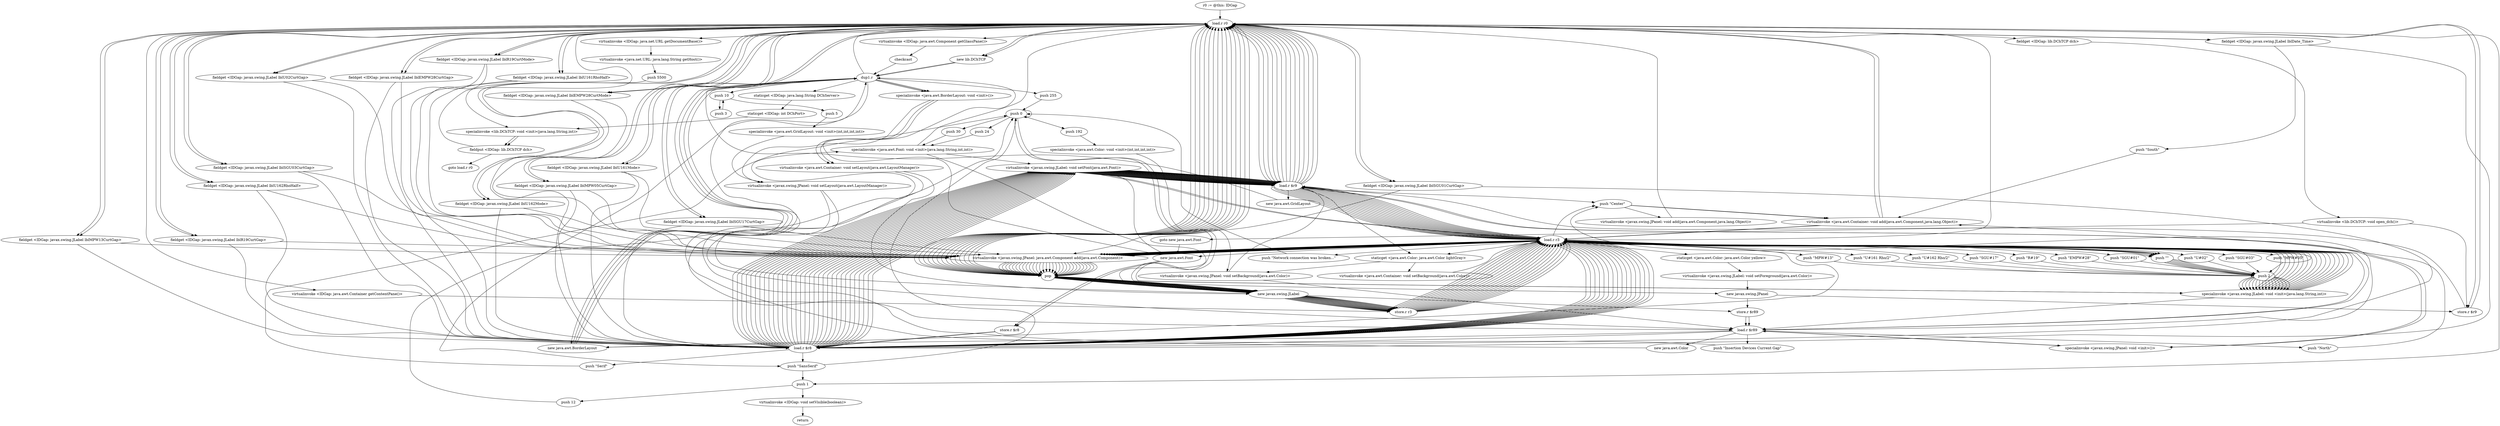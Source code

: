 digraph "" {
    "r0 := @this: IDGap"
    "load.r r0"
    "r0 := @this: IDGap"->"load.r r0";
    "new lib.DChTCP"
    "load.r r0"->"new lib.DChTCP";
    "dup1.r"
    "new lib.DChTCP"->"dup1.r";
    "dup1.r"->"load.r r0";
    "store.r $r9"
    "load.r r0"->"store.r $r9";
    "store.r $r9"->"load.r r0";
    "load.r r0"->"new lib.DChTCP";
    "new lib.DChTCP"->"dup1.r";
    "staticget <IDGap: java.lang.String DChServer>"
    "dup1.r"->"staticget <IDGap: java.lang.String DChServer>";
    "staticget <IDGap: int DChPort>"
    "staticget <IDGap: java.lang.String DChServer>"->"staticget <IDGap: int DChPort>";
    "specialinvoke <lib.DChTCP: void <init>(java.lang.String,int)>"
    "staticget <IDGap: int DChPort>"->"specialinvoke <lib.DChTCP: void <init>(java.lang.String,int)>";
    "fieldput <IDGap: lib.DChTCP dch>"
    "specialinvoke <lib.DChTCP: void <init>(java.lang.String,int)>"->"fieldput <IDGap: lib.DChTCP dch>";
    "fieldput <IDGap: lib.DChTCP dch>"->"load.r r0";
    "fieldget <IDGap: lib.DChTCP dch>"
    "load.r r0"->"fieldget <IDGap: lib.DChTCP dch>";
    "virtualinvoke <lib.DChTCP: void open_dch()>"
    "fieldget <IDGap: lib.DChTCP dch>"->"virtualinvoke <lib.DChTCP: void open_dch()>";
    "goto new java.awt.Font"
    "virtualinvoke <lib.DChTCP: void open_dch()>"->"goto new java.awt.Font";
    "new java.awt.Font"
    "goto new java.awt.Font"->"new java.awt.Font";
    "store.r $r8"
    "new java.awt.Font"->"store.r $r8";
    "load.r $r8"
    "store.r $r8"->"load.r $r8";
    "push \"Serif\""
    "load.r $r8"->"push \"Serif\"";
    "push 0"
    "push \"Serif\""->"push 0";
    "push 30"
    "push 0"->"push 30";
    "specialinvoke <java.awt.Font: void <init>(java.lang.String,int,int)>"
    "push 30"->"specialinvoke <java.awt.Font: void <init>(java.lang.String,int,int)>";
    "new javax.swing.JPanel"
    "specialinvoke <java.awt.Font: void <init>(java.lang.String,int,int)>"->"new javax.swing.JPanel";
    "new javax.swing.JPanel"->"store.r $r9";
    "load.r $r9"
    "store.r $r9"->"load.r $r9";
    "specialinvoke <javax.swing.JPanel: void <init>()>"
    "load.r $r9"->"specialinvoke <javax.swing.JPanel: void <init>()>";
    "specialinvoke <javax.swing.JPanel: void <init>()>"->"load.r $r9";
    "staticget <java.awt.Color: java.awt.Color lightGray>"
    "load.r $r9"->"staticget <java.awt.Color: java.awt.Color lightGray>";
    "virtualinvoke <javax.swing.JPanel: void setBackground(java.awt.Color)>"
    "staticget <java.awt.Color: java.awt.Color lightGray>"->"virtualinvoke <javax.swing.JPanel: void setBackground(java.awt.Color)>";
    "virtualinvoke <javax.swing.JPanel: void setBackground(java.awt.Color)>"->"load.r $r9";
    "new java.awt.GridLayout"
    "load.r $r9"->"new java.awt.GridLayout";
    "new java.awt.GridLayout"->"dup1.r";
    "push 10"
    "dup1.r"->"push 10";
    "push 3"
    "push 10"->"push 3";
    "push 3"->"push 10";
    "push 5"
    "push 10"->"push 5";
    "specialinvoke <java.awt.GridLayout: void <init>(int,int,int,int)>"
    "push 5"->"specialinvoke <java.awt.GridLayout: void <init>(int,int,int,int)>";
    "virtualinvoke <javax.swing.JPanel: void setLayout(java.awt.LayoutManager)>"
    "specialinvoke <java.awt.GridLayout: void <init>(int,int,int,int)>"->"virtualinvoke <javax.swing.JPanel: void setLayout(java.awt.LayoutManager)>";
    "new javax.swing.JLabel"
    "virtualinvoke <javax.swing.JPanel: void setLayout(java.awt.LayoutManager)>"->"new javax.swing.JLabel";
    "store.r r3"
    "new javax.swing.JLabel"->"store.r r3";
    "load.r r3"
    "store.r r3"->"load.r r3";
    "push \"SGU#01\""
    "load.r r3"->"push \"SGU#01\"";
    "push 2"
    "push \"SGU#01\""->"push 2";
    "specialinvoke <javax.swing.JLabel: void <init>(java.lang.String,int)>"
    "push 2"->"specialinvoke <javax.swing.JLabel: void <init>(java.lang.String,int)>";
    "specialinvoke <javax.swing.JLabel: void <init>(java.lang.String,int)>"->"load.r r3";
    "load.r r3"->"load.r $r8";
    "virtualinvoke <javax.swing.JLabel: void setFont(java.awt.Font)>"
    "load.r $r8"->"virtualinvoke <javax.swing.JLabel: void setFont(java.awt.Font)>";
    "virtualinvoke <javax.swing.JLabel: void setFont(java.awt.Font)>"->"load.r $r9";
    "load.r $r9"->"load.r r3";
    "virtualinvoke <javax.swing.JPanel: java.awt.Component add(java.awt.Component)>"
    "load.r r3"->"virtualinvoke <javax.swing.JPanel: java.awt.Component add(java.awt.Component)>";
    "pop"
    "virtualinvoke <javax.swing.JPanel: java.awt.Component add(java.awt.Component)>"->"pop";
    "pop"->"load.r r0";
    "fieldget <IDGap: javax.swing.JLabel lblSGU01CurtGap>"
    "load.r r0"->"fieldget <IDGap: javax.swing.JLabel lblSGU01CurtGap>";
    "fieldget <IDGap: javax.swing.JLabel lblSGU01CurtGap>"->"load.r $r8";
    "load.r $r8"->"virtualinvoke <javax.swing.JLabel: void setFont(java.awt.Font)>";
    "virtualinvoke <javax.swing.JLabel: void setFont(java.awt.Font)>"->"load.r $r9";
    "load.r $r9"->"load.r r0";
    "load.r r0"->"fieldget <IDGap: javax.swing.JLabel lblSGU01CurtGap>";
    "fieldget <IDGap: javax.swing.JLabel lblSGU01CurtGap>"->"virtualinvoke <javax.swing.JPanel: java.awt.Component add(java.awt.Component)>";
    "virtualinvoke <javax.swing.JPanel: java.awt.Component add(java.awt.Component)>"->"pop";
    "pop"->"new javax.swing.JLabel";
    "new javax.swing.JLabel"->"store.r r3";
    "store.r r3"->"load.r r3";
    "push \"\""
    "load.r r3"->"push \"\"";
    "push \"\""->"push 2";
    "push 2"->"specialinvoke <javax.swing.JLabel: void <init>(java.lang.String,int)>";
    "specialinvoke <javax.swing.JLabel: void <init>(java.lang.String,int)>"->"load.r r3";
    "load.r r3"->"load.r $r8";
    "load.r $r8"->"virtualinvoke <javax.swing.JLabel: void setFont(java.awt.Font)>";
    "virtualinvoke <javax.swing.JLabel: void setFont(java.awt.Font)>"->"load.r $r9";
    "load.r $r9"->"load.r r3";
    "load.r r3"->"virtualinvoke <javax.swing.JPanel: java.awt.Component add(java.awt.Component)>";
    "virtualinvoke <javax.swing.JPanel: java.awt.Component add(java.awt.Component)>"->"pop";
    "pop"->"new javax.swing.JLabel";
    "new javax.swing.JLabel"->"store.r r3";
    "store.r r3"->"load.r r3";
    "push \"U#02\""
    "load.r r3"->"push \"U#02\"";
    "push \"U#02\""->"push 2";
    "push 2"->"specialinvoke <javax.swing.JLabel: void <init>(java.lang.String,int)>";
    "specialinvoke <javax.swing.JLabel: void <init>(java.lang.String,int)>"->"load.r r3";
    "load.r r3"->"load.r $r8";
    "load.r $r8"->"virtualinvoke <javax.swing.JLabel: void setFont(java.awt.Font)>";
    "virtualinvoke <javax.swing.JLabel: void setFont(java.awt.Font)>"->"load.r $r9";
    "load.r $r9"->"load.r r3";
    "load.r r3"->"virtualinvoke <javax.swing.JPanel: java.awt.Component add(java.awt.Component)>";
    "virtualinvoke <javax.swing.JPanel: java.awt.Component add(java.awt.Component)>"->"pop";
    "pop"->"load.r r0";
    "fieldget <IDGap: javax.swing.JLabel lblU02CurtGap>"
    "load.r r0"->"fieldget <IDGap: javax.swing.JLabel lblU02CurtGap>";
    "fieldget <IDGap: javax.swing.JLabel lblU02CurtGap>"->"load.r $r8";
    "load.r $r8"->"virtualinvoke <javax.swing.JLabel: void setFont(java.awt.Font)>";
    "virtualinvoke <javax.swing.JLabel: void setFont(java.awt.Font)>"->"load.r $r9";
    "load.r $r9"->"load.r r0";
    "load.r r0"->"fieldget <IDGap: javax.swing.JLabel lblU02CurtGap>";
    "fieldget <IDGap: javax.swing.JLabel lblU02CurtGap>"->"virtualinvoke <javax.swing.JPanel: java.awt.Component add(java.awt.Component)>";
    "virtualinvoke <javax.swing.JPanel: java.awt.Component add(java.awt.Component)>"->"pop";
    "pop"->"new javax.swing.JLabel";
    "new javax.swing.JLabel"->"store.r r3";
    "store.r r3"->"load.r r3";
    "load.r r3"->"push \"\"";
    "push \"\""->"push 2";
    "push 2"->"specialinvoke <javax.swing.JLabel: void <init>(java.lang.String,int)>";
    "specialinvoke <javax.swing.JLabel: void <init>(java.lang.String,int)>"->"load.r r3";
    "load.r r3"->"load.r $r8";
    "load.r $r8"->"virtualinvoke <javax.swing.JLabel: void setFont(java.awt.Font)>";
    "virtualinvoke <javax.swing.JLabel: void setFont(java.awt.Font)>"->"load.r $r9";
    "load.r $r9"->"load.r r3";
    "load.r r3"->"virtualinvoke <javax.swing.JPanel: java.awt.Component add(java.awt.Component)>";
    "virtualinvoke <javax.swing.JPanel: java.awt.Component add(java.awt.Component)>"->"pop";
    "pop"->"new javax.swing.JLabel";
    "new javax.swing.JLabel"->"store.r r3";
    "store.r r3"->"load.r r3";
    "push \"SGU#03\""
    "load.r r3"->"push \"SGU#03\"";
    "push \"SGU#03\""->"push 2";
    "push 2"->"specialinvoke <javax.swing.JLabel: void <init>(java.lang.String,int)>";
    "specialinvoke <javax.swing.JLabel: void <init>(java.lang.String,int)>"->"load.r r3";
    "load.r r3"->"load.r $r8";
    "load.r $r8"->"virtualinvoke <javax.swing.JLabel: void setFont(java.awt.Font)>";
    "virtualinvoke <javax.swing.JLabel: void setFont(java.awt.Font)>"->"load.r $r9";
    "load.r $r9"->"load.r r3";
    "load.r r3"->"virtualinvoke <javax.swing.JPanel: java.awt.Component add(java.awt.Component)>";
    "virtualinvoke <javax.swing.JPanel: java.awt.Component add(java.awt.Component)>"->"pop";
    "pop"->"load.r r0";
    "fieldget <IDGap: javax.swing.JLabel lblSGU03CurtGap>"
    "load.r r0"->"fieldget <IDGap: javax.swing.JLabel lblSGU03CurtGap>";
    "fieldget <IDGap: javax.swing.JLabel lblSGU03CurtGap>"->"load.r $r8";
    "load.r $r8"->"virtualinvoke <javax.swing.JLabel: void setFont(java.awt.Font)>";
    "virtualinvoke <javax.swing.JLabel: void setFont(java.awt.Font)>"->"load.r $r9";
    "load.r $r9"->"load.r r0";
    "load.r r0"->"fieldget <IDGap: javax.swing.JLabel lblSGU03CurtGap>";
    "fieldget <IDGap: javax.swing.JLabel lblSGU03CurtGap>"->"virtualinvoke <javax.swing.JPanel: java.awt.Component add(java.awt.Component)>";
    "virtualinvoke <javax.swing.JPanel: java.awt.Component add(java.awt.Component)>"->"pop";
    "pop"->"new javax.swing.JLabel";
    "new javax.swing.JLabel"->"store.r r3";
    "store.r r3"->"load.r r3";
    "load.r r3"->"push \"\"";
    "push \"\""->"push 2";
    "push 2"->"specialinvoke <javax.swing.JLabel: void <init>(java.lang.String,int)>";
    "specialinvoke <javax.swing.JLabel: void <init>(java.lang.String,int)>"->"load.r r3";
    "load.r r3"->"load.r $r8";
    "load.r $r8"->"virtualinvoke <javax.swing.JLabel: void setFont(java.awt.Font)>";
    "virtualinvoke <javax.swing.JLabel: void setFont(java.awt.Font)>"->"load.r $r9";
    "load.r $r9"->"load.r r3";
    "load.r r3"->"virtualinvoke <javax.swing.JPanel: java.awt.Component add(java.awt.Component)>";
    "virtualinvoke <javax.swing.JPanel: java.awt.Component add(java.awt.Component)>"->"pop";
    "pop"->"new javax.swing.JLabel";
    "new javax.swing.JLabel"->"store.r r3";
    "store.r r3"->"load.r r3";
    "push \"MPW#05\""
    "load.r r3"->"push \"MPW#05\"";
    "push \"MPW#05\""->"push 2";
    "push 2"->"specialinvoke <javax.swing.JLabel: void <init>(java.lang.String,int)>";
    "specialinvoke <javax.swing.JLabel: void <init>(java.lang.String,int)>"->"load.r r3";
    "load.r r3"->"load.r $r8";
    "load.r $r8"->"virtualinvoke <javax.swing.JLabel: void setFont(java.awt.Font)>";
    "virtualinvoke <javax.swing.JLabel: void setFont(java.awt.Font)>"->"load.r $r9";
    "load.r $r9"->"load.r r3";
    "load.r r3"->"virtualinvoke <javax.swing.JPanel: java.awt.Component add(java.awt.Component)>";
    "virtualinvoke <javax.swing.JPanel: java.awt.Component add(java.awt.Component)>"->"pop";
    "pop"->"load.r r0";
    "fieldget <IDGap: javax.swing.JLabel lblMPW05CurtGap>"
    "load.r r0"->"fieldget <IDGap: javax.swing.JLabel lblMPW05CurtGap>";
    "fieldget <IDGap: javax.swing.JLabel lblMPW05CurtGap>"->"load.r $r8";
    "load.r $r8"->"virtualinvoke <javax.swing.JLabel: void setFont(java.awt.Font)>";
    "virtualinvoke <javax.swing.JLabel: void setFont(java.awt.Font)>"->"load.r $r9";
    "load.r $r9"->"load.r r0";
    "load.r r0"->"fieldget <IDGap: javax.swing.JLabel lblMPW05CurtGap>";
    "fieldget <IDGap: javax.swing.JLabel lblMPW05CurtGap>"->"virtualinvoke <javax.swing.JPanel: java.awt.Component add(java.awt.Component)>";
    "virtualinvoke <javax.swing.JPanel: java.awt.Component add(java.awt.Component)>"->"pop";
    "pop"->"new javax.swing.JLabel";
    "new javax.swing.JLabel"->"store.r r3";
    "store.r r3"->"load.r r3";
    "load.r r3"->"push \"\"";
    "push \"\""->"push 2";
    "push 2"->"specialinvoke <javax.swing.JLabel: void <init>(java.lang.String,int)>";
    "specialinvoke <javax.swing.JLabel: void <init>(java.lang.String,int)>"->"load.r r3";
    "load.r r3"->"load.r $r8";
    "load.r $r8"->"virtualinvoke <javax.swing.JLabel: void setFont(java.awt.Font)>";
    "virtualinvoke <javax.swing.JLabel: void setFont(java.awt.Font)>"->"load.r $r9";
    "load.r $r9"->"load.r r3";
    "load.r r3"->"virtualinvoke <javax.swing.JPanel: java.awt.Component add(java.awt.Component)>";
    "virtualinvoke <javax.swing.JPanel: java.awt.Component add(java.awt.Component)>"->"pop";
    "pop"->"new javax.swing.JLabel";
    "new javax.swing.JLabel"->"store.r r3";
    "store.r r3"->"load.r r3";
    "push \"MPW#13\""
    "load.r r3"->"push \"MPW#13\"";
    "push \"MPW#13\""->"push 2";
    "push 2"->"specialinvoke <javax.swing.JLabel: void <init>(java.lang.String,int)>";
    "specialinvoke <javax.swing.JLabel: void <init>(java.lang.String,int)>"->"load.r r3";
    "load.r r3"->"load.r $r8";
    "load.r $r8"->"virtualinvoke <javax.swing.JLabel: void setFont(java.awt.Font)>";
    "virtualinvoke <javax.swing.JLabel: void setFont(java.awt.Font)>"->"load.r $r9";
    "load.r $r9"->"load.r r3";
    "load.r r3"->"virtualinvoke <javax.swing.JPanel: java.awt.Component add(java.awt.Component)>";
    "virtualinvoke <javax.swing.JPanel: java.awt.Component add(java.awt.Component)>"->"pop";
    "pop"->"load.r r0";
    "fieldget <IDGap: javax.swing.JLabel lblMPW13CurtGap>"
    "load.r r0"->"fieldget <IDGap: javax.swing.JLabel lblMPW13CurtGap>";
    "fieldget <IDGap: javax.swing.JLabel lblMPW13CurtGap>"->"load.r $r8";
    "load.r $r8"->"virtualinvoke <javax.swing.JLabel: void setFont(java.awt.Font)>";
    "virtualinvoke <javax.swing.JLabel: void setFont(java.awt.Font)>"->"load.r $r9";
    "load.r $r9"->"load.r r0";
    "load.r r0"->"fieldget <IDGap: javax.swing.JLabel lblMPW13CurtGap>";
    "fieldget <IDGap: javax.swing.JLabel lblMPW13CurtGap>"->"virtualinvoke <javax.swing.JPanel: java.awt.Component add(java.awt.Component)>";
    "virtualinvoke <javax.swing.JPanel: java.awt.Component add(java.awt.Component)>"->"pop";
    "pop"->"new javax.swing.JLabel";
    "new javax.swing.JLabel"->"store.r r3";
    "store.r r3"->"load.r r3";
    "load.r r3"->"push \"\"";
    "push \"\""->"push 2";
    "push 2"->"specialinvoke <javax.swing.JLabel: void <init>(java.lang.String,int)>";
    "specialinvoke <javax.swing.JLabel: void <init>(java.lang.String,int)>"->"load.r r3";
    "load.r r3"->"load.r $r8";
    "load.r $r8"->"virtualinvoke <javax.swing.JLabel: void setFont(java.awt.Font)>";
    "virtualinvoke <javax.swing.JLabel: void setFont(java.awt.Font)>"->"load.r $r9";
    "load.r $r9"->"load.r r3";
    "load.r r3"->"virtualinvoke <javax.swing.JPanel: java.awt.Component add(java.awt.Component)>";
    "virtualinvoke <javax.swing.JPanel: java.awt.Component add(java.awt.Component)>"->"pop";
    "pop"->"new javax.swing.JLabel";
    "new javax.swing.JLabel"->"store.r r3";
    "store.r r3"->"load.r r3";
    "push \"U#161 Rho/2\""
    "load.r r3"->"push \"U#161 Rho/2\"";
    "push \"U#161 Rho/2\""->"push 2";
    "push 2"->"specialinvoke <javax.swing.JLabel: void <init>(java.lang.String,int)>";
    "specialinvoke <javax.swing.JLabel: void <init>(java.lang.String,int)>"->"load.r r3";
    "load.r r3"->"load.r $r8";
    "load.r $r8"->"virtualinvoke <javax.swing.JLabel: void setFont(java.awt.Font)>";
    "virtualinvoke <javax.swing.JLabel: void setFont(java.awt.Font)>"->"load.r $r9";
    "load.r $r9"->"load.r r3";
    "load.r r3"->"virtualinvoke <javax.swing.JPanel: java.awt.Component add(java.awt.Component)>";
    "virtualinvoke <javax.swing.JPanel: java.awt.Component add(java.awt.Component)>"->"pop";
    "pop"->"load.r r0";
    "fieldget <IDGap: javax.swing.JLabel lblU161RhoHalf>"
    "load.r r0"->"fieldget <IDGap: javax.swing.JLabel lblU161RhoHalf>";
    "fieldget <IDGap: javax.swing.JLabel lblU161RhoHalf>"->"load.r $r8";
    "load.r $r8"->"virtualinvoke <javax.swing.JLabel: void setFont(java.awt.Font)>";
    "virtualinvoke <javax.swing.JLabel: void setFont(java.awt.Font)>"->"load.r $r9";
    "load.r $r9"->"load.r r0";
    "load.r r0"->"fieldget <IDGap: javax.swing.JLabel lblU161RhoHalf>";
    "fieldget <IDGap: javax.swing.JLabel lblU161RhoHalf>"->"virtualinvoke <javax.swing.JPanel: java.awt.Component add(java.awt.Component)>";
    "virtualinvoke <javax.swing.JPanel: java.awt.Component add(java.awt.Component)>"->"pop";
    "pop"->"load.r r0";
    "fieldget <IDGap: javax.swing.JLabel lblU161Mode>"
    "load.r r0"->"fieldget <IDGap: javax.swing.JLabel lblU161Mode>";
    "fieldget <IDGap: javax.swing.JLabel lblU161Mode>"->"load.r $r8";
    "load.r $r8"->"virtualinvoke <javax.swing.JLabel: void setFont(java.awt.Font)>";
    "virtualinvoke <javax.swing.JLabel: void setFont(java.awt.Font)>"->"load.r $r9";
    "load.r $r9"->"load.r r0";
    "load.r r0"->"fieldget <IDGap: javax.swing.JLabel lblU161Mode>";
    "fieldget <IDGap: javax.swing.JLabel lblU161Mode>"->"virtualinvoke <javax.swing.JPanel: java.awt.Component add(java.awt.Component)>";
    "virtualinvoke <javax.swing.JPanel: java.awt.Component add(java.awt.Component)>"->"pop";
    "pop"->"new javax.swing.JLabel";
    "new javax.swing.JLabel"->"store.r r3";
    "store.r r3"->"load.r r3";
    "push \"U#162 Rho/2\""
    "load.r r3"->"push \"U#162 Rho/2\"";
    "push \"U#162 Rho/2\""->"push 2";
    "push 2"->"specialinvoke <javax.swing.JLabel: void <init>(java.lang.String,int)>";
    "specialinvoke <javax.swing.JLabel: void <init>(java.lang.String,int)>"->"load.r r3";
    "load.r r3"->"load.r $r8";
    "load.r $r8"->"virtualinvoke <javax.swing.JLabel: void setFont(java.awt.Font)>";
    "virtualinvoke <javax.swing.JLabel: void setFont(java.awt.Font)>"->"load.r $r9";
    "load.r $r9"->"load.r r3";
    "load.r r3"->"virtualinvoke <javax.swing.JPanel: java.awt.Component add(java.awt.Component)>";
    "virtualinvoke <javax.swing.JPanel: java.awt.Component add(java.awt.Component)>"->"pop";
    "pop"->"load.r r0";
    "fieldget <IDGap: javax.swing.JLabel lblU162RhoHalf>"
    "load.r r0"->"fieldget <IDGap: javax.swing.JLabel lblU162RhoHalf>";
    "fieldget <IDGap: javax.swing.JLabel lblU162RhoHalf>"->"load.r $r8";
    "load.r $r8"->"virtualinvoke <javax.swing.JLabel: void setFont(java.awt.Font)>";
    "virtualinvoke <javax.swing.JLabel: void setFont(java.awt.Font)>"->"load.r $r9";
    "load.r $r9"->"load.r r0";
    "load.r r0"->"fieldget <IDGap: javax.swing.JLabel lblU162RhoHalf>";
    "fieldget <IDGap: javax.swing.JLabel lblU162RhoHalf>"->"virtualinvoke <javax.swing.JPanel: java.awt.Component add(java.awt.Component)>";
    "virtualinvoke <javax.swing.JPanel: java.awt.Component add(java.awt.Component)>"->"pop";
    "pop"->"load.r r0";
    "fieldget <IDGap: javax.swing.JLabel lblU162Mode>"
    "load.r r0"->"fieldget <IDGap: javax.swing.JLabel lblU162Mode>";
    "fieldget <IDGap: javax.swing.JLabel lblU162Mode>"->"load.r $r8";
    "load.r $r8"->"virtualinvoke <javax.swing.JLabel: void setFont(java.awt.Font)>";
    "virtualinvoke <javax.swing.JLabel: void setFont(java.awt.Font)>"->"load.r $r9";
    "load.r $r9"->"load.r r0";
    "load.r r0"->"fieldget <IDGap: javax.swing.JLabel lblU162Mode>";
    "fieldget <IDGap: javax.swing.JLabel lblU162Mode>"->"virtualinvoke <javax.swing.JPanel: java.awt.Component add(java.awt.Component)>";
    "virtualinvoke <javax.swing.JPanel: java.awt.Component add(java.awt.Component)>"->"pop";
    "pop"->"new javax.swing.JLabel";
    "new javax.swing.JLabel"->"store.r r3";
    "store.r r3"->"load.r r3";
    "push \"SGU#17\""
    "load.r r3"->"push \"SGU#17\"";
    "push \"SGU#17\""->"push 2";
    "push 2"->"specialinvoke <javax.swing.JLabel: void <init>(java.lang.String,int)>";
    "specialinvoke <javax.swing.JLabel: void <init>(java.lang.String,int)>"->"load.r r3";
    "load.r r3"->"load.r $r8";
    "load.r $r8"->"virtualinvoke <javax.swing.JLabel: void setFont(java.awt.Font)>";
    "virtualinvoke <javax.swing.JLabel: void setFont(java.awt.Font)>"->"load.r $r9";
    "load.r $r9"->"load.r r3";
    "load.r r3"->"virtualinvoke <javax.swing.JPanel: java.awt.Component add(java.awt.Component)>";
    "virtualinvoke <javax.swing.JPanel: java.awt.Component add(java.awt.Component)>"->"pop";
    "pop"->"load.r r0";
    "fieldget <IDGap: javax.swing.JLabel lblSGU17CurtGap>"
    "load.r r0"->"fieldget <IDGap: javax.swing.JLabel lblSGU17CurtGap>";
    "fieldget <IDGap: javax.swing.JLabel lblSGU17CurtGap>"->"load.r $r8";
    "load.r $r8"->"virtualinvoke <javax.swing.JLabel: void setFont(java.awt.Font)>";
    "virtualinvoke <javax.swing.JLabel: void setFont(java.awt.Font)>"->"load.r $r9";
    "load.r $r9"->"load.r r0";
    "load.r r0"->"fieldget <IDGap: javax.swing.JLabel lblSGU17CurtGap>";
    "fieldget <IDGap: javax.swing.JLabel lblSGU17CurtGap>"->"virtualinvoke <javax.swing.JPanel: java.awt.Component add(java.awt.Component)>";
    "virtualinvoke <javax.swing.JPanel: java.awt.Component add(java.awt.Component)>"->"pop";
    "pop"->"new javax.swing.JLabel";
    "new javax.swing.JLabel"->"store.r r3";
    "store.r r3"->"load.r r3";
    "load.r r3"->"push \"\"";
    "push \"\""->"push 2";
    "push 2"->"specialinvoke <javax.swing.JLabel: void <init>(java.lang.String,int)>";
    "specialinvoke <javax.swing.JLabel: void <init>(java.lang.String,int)>"->"load.r r3";
    "load.r r3"->"load.r $r8";
    "load.r $r8"->"virtualinvoke <javax.swing.JLabel: void setFont(java.awt.Font)>";
    "virtualinvoke <javax.swing.JLabel: void setFont(java.awt.Font)>"->"load.r $r9";
    "load.r $r9"->"load.r r3";
    "load.r r3"->"virtualinvoke <javax.swing.JPanel: java.awt.Component add(java.awt.Component)>";
    "virtualinvoke <javax.swing.JPanel: java.awt.Component add(java.awt.Component)>"->"pop";
    "pop"->"new javax.swing.JLabel";
    "new javax.swing.JLabel"->"store.r r3";
    "store.r r3"->"load.r r3";
    "push \"R#19\""
    "load.r r3"->"push \"R#19\"";
    "push \"R#19\""->"push 2";
    "push 2"->"specialinvoke <javax.swing.JLabel: void <init>(java.lang.String,int)>";
    "specialinvoke <javax.swing.JLabel: void <init>(java.lang.String,int)>"->"load.r r3";
    "load.r r3"->"load.r $r8";
    "load.r $r8"->"virtualinvoke <javax.swing.JLabel: void setFont(java.awt.Font)>";
    "virtualinvoke <javax.swing.JLabel: void setFont(java.awt.Font)>"->"load.r $r9";
    "load.r $r9"->"load.r r3";
    "load.r r3"->"virtualinvoke <javax.swing.JPanel: java.awt.Component add(java.awt.Component)>";
    "virtualinvoke <javax.swing.JPanel: java.awt.Component add(java.awt.Component)>"->"pop";
    "pop"->"load.r r0";
    "fieldget <IDGap: javax.swing.JLabel lblR19CurtGap>"
    "load.r r0"->"fieldget <IDGap: javax.swing.JLabel lblR19CurtGap>";
    "fieldget <IDGap: javax.swing.JLabel lblR19CurtGap>"->"load.r $r8";
    "load.r $r8"->"virtualinvoke <javax.swing.JLabel: void setFont(java.awt.Font)>";
    "virtualinvoke <javax.swing.JLabel: void setFont(java.awt.Font)>"->"load.r $r9";
    "load.r $r9"->"load.r r0";
    "load.r r0"->"fieldget <IDGap: javax.swing.JLabel lblR19CurtGap>";
    "fieldget <IDGap: javax.swing.JLabel lblR19CurtGap>"->"virtualinvoke <javax.swing.JPanel: java.awt.Component add(java.awt.Component)>";
    "virtualinvoke <javax.swing.JPanel: java.awt.Component add(java.awt.Component)>"->"pop";
    "pop"->"load.r r0";
    "fieldget <IDGap: javax.swing.JLabel lblR19CurtMode>"
    "load.r r0"->"fieldget <IDGap: javax.swing.JLabel lblR19CurtMode>";
    "fieldget <IDGap: javax.swing.JLabel lblR19CurtMode>"->"load.r $r8";
    "load.r $r8"->"virtualinvoke <javax.swing.JLabel: void setFont(java.awt.Font)>";
    "virtualinvoke <javax.swing.JLabel: void setFont(java.awt.Font)>"->"load.r $r9";
    "load.r $r9"->"load.r r0";
    "load.r r0"->"fieldget <IDGap: javax.swing.JLabel lblR19CurtMode>";
    "fieldget <IDGap: javax.swing.JLabel lblR19CurtMode>"->"virtualinvoke <javax.swing.JPanel: java.awt.Component add(java.awt.Component)>";
    "virtualinvoke <javax.swing.JPanel: java.awt.Component add(java.awt.Component)>"->"pop";
    "pop"->"new javax.swing.JLabel";
    "new javax.swing.JLabel"->"store.r r3";
    "store.r r3"->"load.r r3";
    "push \"EMPW#28\""
    "load.r r3"->"push \"EMPW#28\"";
    "push \"EMPW#28\""->"push 2";
    "push 2"->"specialinvoke <javax.swing.JLabel: void <init>(java.lang.String,int)>";
    "specialinvoke <javax.swing.JLabel: void <init>(java.lang.String,int)>"->"load.r r3";
    "load.r r3"->"load.r $r8";
    "load.r $r8"->"virtualinvoke <javax.swing.JLabel: void setFont(java.awt.Font)>";
    "virtualinvoke <javax.swing.JLabel: void setFont(java.awt.Font)>"->"load.r $r9";
    "load.r $r9"->"load.r r3";
    "load.r r3"->"virtualinvoke <javax.swing.JPanel: java.awt.Component add(java.awt.Component)>";
    "virtualinvoke <javax.swing.JPanel: java.awt.Component add(java.awt.Component)>"->"pop";
    "pop"->"load.r r0";
    "fieldget <IDGap: javax.swing.JLabel lblEMPW28CurtGap>"
    "load.r r0"->"fieldget <IDGap: javax.swing.JLabel lblEMPW28CurtGap>";
    "fieldget <IDGap: javax.swing.JLabel lblEMPW28CurtGap>"->"load.r $r8";
    "load.r $r8"->"virtualinvoke <javax.swing.JLabel: void setFont(java.awt.Font)>";
    "virtualinvoke <javax.swing.JLabel: void setFont(java.awt.Font)>"->"load.r $r9";
    "load.r $r9"->"load.r r0";
    "load.r r0"->"fieldget <IDGap: javax.swing.JLabel lblEMPW28CurtGap>";
    "fieldget <IDGap: javax.swing.JLabel lblEMPW28CurtGap>"->"virtualinvoke <javax.swing.JPanel: java.awt.Component add(java.awt.Component)>";
    "virtualinvoke <javax.swing.JPanel: java.awt.Component add(java.awt.Component)>"->"pop";
    "pop"->"load.r r0";
    "fieldget <IDGap: javax.swing.JLabel lblEMPW28CurtMode>"
    "load.r r0"->"fieldget <IDGap: javax.swing.JLabel lblEMPW28CurtMode>";
    "fieldget <IDGap: javax.swing.JLabel lblEMPW28CurtMode>"->"load.r $r8";
    "load.r $r8"->"virtualinvoke <javax.swing.JLabel: void setFont(java.awt.Font)>";
    "virtualinvoke <javax.swing.JLabel: void setFont(java.awt.Font)>"->"load.r $r9";
    "load.r $r9"->"load.r r0";
    "load.r r0"->"fieldget <IDGap: javax.swing.JLabel lblEMPW28CurtMode>";
    "fieldget <IDGap: javax.swing.JLabel lblEMPW28CurtMode>"->"virtualinvoke <javax.swing.JPanel: java.awt.Component add(java.awt.Component)>";
    "virtualinvoke <javax.swing.JPanel: java.awt.Component add(java.awt.Component)>"->"pop";
    "pop"->"new javax.swing.JLabel";
    "new javax.swing.JLabel"->"store.r r3";
    "store.r r3"->"load.r r3";
    "push \"Network connection was broken...\""
    "load.r r3"->"push \"Network connection was broken...\"";
    "push \"Network connection was broken...\""->"push 0";
    "push 0"->"specialinvoke <javax.swing.JLabel: void <init>(java.lang.String,int)>";
    "specialinvoke <javax.swing.JLabel: void <init>(java.lang.String,int)>"->"load.r r3";
    "load.r r3"->"new java.awt.Font";
    "new java.awt.Font"->"dup1.r";
    "push \"SansSerif\""
    "dup1.r"->"push \"SansSerif\"";
    "push \"SansSerif\""->"push 0";
    "push 24"
    "push 0"->"push 24";
    "push 24"->"specialinvoke <java.awt.Font: void <init>(java.lang.String,int,int)>";
    "specialinvoke <java.awt.Font: void <init>(java.lang.String,int,int)>"->"virtualinvoke <javax.swing.JLabel: void setFont(java.awt.Font)>";
    "virtualinvoke <javax.swing.JLabel: void setFont(java.awt.Font)>"->"load.r r3";
    "staticget <java.awt.Color: java.awt.Color yellow>"
    "load.r r3"->"staticget <java.awt.Color: java.awt.Color yellow>";
    "virtualinvoke <javax.swing.JLabel: void setForeground(java.awt.Color)>"
    "staticget <java.awt.Color: java.awt.Color yellow>"->"virtualinvoke <javax.swing.JLabel: void setForeground(java.awt.Color)>";
    "virtualinvoke <javax.swing.JLabel: void setForeground(java.awt.Color)>"->"new javax.swing.JPanel";
    "store.r $r89"
    "new javax.swing.JPanel"->"store.r $r89";
    "load.r $r89"
    "store.r $r89"->"load.r $r89";
    "load.r $r89"->"specialinvoke <javax.swing.JPanel: void <init>()>";
    "specialinvoke <javax.swing.JPanel: void <init>()>"->"load.r $r89";
    "new java.awt.BorderLayout"
    "load.r $r89"->"new java.awt.BorderLayout";
    "new java.awt.BorderLayout"->"dup1.r";
    "specialinvoke <java.awt.BorderLayout: void <init>()>"
    "dup1.r"->"specialinvoke <java.awt.BorderLayout: void <init>()>";
    "specialinvoke <java.awt.BorderLayout: void <init>()>"->"virtualinvoke <javax.swing.JPanel: void setLayout(java.awt.LayoutManager)>";
    "virtualinvoke <javax.swing.JPanel: void setLayout(java.awt.LayoutManager)>"->"load.r $r89";
    "new java.awt.Color"
    "load.r $r89"->"new java.awt.Color";
    "new java.awt.Color"->"dup1.r";
    "push 255"
    "dup1.r"->"push 255";
    "push 255"->"push 0";
    "push 0"->"push 0";
    "push 192"
    "push 0"->"push 192";
    "specialinvoke <java.awt.Color: void <init>(int,int,int,int)>"
    "push 192"->"specialinvoke <java.awt.Color: void <init>(int,int,int,int)>";
    "specialinvoke <java.awt.Color: void <init>(int,int,int,int)>"->"virtualinvoke <javax.swing.JPanel: void setBackground(java.awt.Color)>";
    "virtualinvoke <javax.swing.JPanel: void setBackground(java.awt.Color)>"->"load.r $r89";
    "load.r $r89"->"load.r r3";
    "push \"Center\""
    "load.r r3"->"push \"Center\"";
    "virtualinvoke <javax.swing.JPanel: void add(java.awt.Component,java.lang.Object)>"
    "push \"Center\""->"virtualinvoke <javax.swing.JPanel: void add(java.awt.Component,java.lang.Object)>";
    "virtualinvoke <javax.swing.JPanel: void add(java.awt.Component,java.lang.Object)>"->"load.r r0";
    "virtualinvoke <IDGap: java.awt.Component getGlassPane()>"
    "load.r r0"->"virtualinvoke <IDGap: java.awt.Component getGlassPane()>";
    "checkcast"
    "virtualinvoke <IDGap: java.awt.Component getGlassPane()>"->"checkcast";
    "checkcast"->"dup1.r";
    "dup1.r"->"new java.awt.BorderLayout";
    "new java.awt.BorderLayout"->"dup1.r";
    "dup1.r"->"specialinvoke <java.awt.BorderLayout: void <init>()>";
    "virtualinvoke <java.awt.Container: void setLayout(java.awt.LayoutManager)>"
    "specialinvoke <java.awt.BorderLayout: void <init>()>"->"virtualinvoke <java.awt.Container: void setLayout(java.awt.LayoutManager)>";
    "virtualinvoke <java.awt.Container: void setLayout(java.awt.LayoutManager)>"->"load.r $r89";
    "load.r $r89"->"push \"Center\"";
    "virtualinvoke <java.awt.Container: void add(java.awt.Component,java.lang.Object)>"
    "push \"Center\""->"virtualinvoke <java.awt.Container: void add(java.awt.Component,java.lang.Object)>";
    "virtualinvoke <java.awt.Container: void add(java.awt.Component,java.lang.Object)>"->"load.r r0";
    "virtualinvoke <IDGap: java.awt.Container getContentPane()>"
    "load.r r0"->"virtualinvoke <IDGap: java.awt.Container getContentPane()>";
    "virtualinvoke <IDGap: java.awt.Container getContentPane()>"->"store.r r3";
    "store.r r3"->"load.r r3";
    "load.r r3"->"staticget <java.awt.Color: java.awt.Color lightGray>";
    "virtualinvoke <java.awt.Container: void setBackground(java.awt.Color)>"
    "staticget <java.awt.Color: java.awt.Color lightGray>"->"virtualinvoke <java.awt.Container: void setBackground(java.awt.Color)>";
    "virtualinvoke <java.awt.Container: void setBackground(java.awt.Color)>"->"load.r r3";
    "load.r r3"->"new java.awt.BorderLayout";
    "new java.awt.BorderLayout"->"dup1.r";
    "dup1.r"->"specialinvoke <java.awt.BorderLayout: void <init>()>";
    "specialinvoke <java.awt.BorderLayout: void <init>()>"->"virtualinvoke <java.awt.Container: void setLayout(java.awt.LayoutManager)>";
    "virtualinvoke <java.awt.Container: void setLayout(java.awt.LayoutManager)>"->"new javax.swing.JLabel";
    "new javax.swing.JLabel"->"store.r $r89";
    "store.r $r89"->"load.r $r89";
    "push \"Insertion Devices Current Gap\""
    "load.r $r89"->"push \"Insertion Devices Current Gap\"";
    "push \"Insertion Devices Current Gap\""->"push 0";
    "push 0"->"specialinvoke <javax.swing.JLabel: void <init>(java.lang.String,int)>";
    "specialinvoke <javax.swing.JLabel: void <init>(java.lang.String,int)>"->"load.r $r89";
    "load.r $r89"->"load.r $r8";
    "load.r $r8"->"virtualinvoke <javax.swing.JLabel: void setFont(java.awt.Font)>";
    "virtualinvoke <javax.swing.JLabel: void setFont(java.awt.Font)>"->"new java.awt.Font";
    "new java.awt.Font"->"store.r $r8";
    "store.r $r8"->"load.r $r8";
    "load.r $r8"->"push \"SansSerif\"";
    "push 1"
    "push \"SansSerif\""->"push 1";
    "push 12"
    "push 1"->"push 12";
    "push 12"->"specialinvoke <java.awt.Font: void <init>(java.lang.String,int,int)>";
    "specialinvoke <java.awt.Font: void <init>(java.lang.String,int,int)>"->"load.r r0";
    "fieldget <IDGap: javax.swing.JLabel lblDate_Time>"
    "load.r r0"->"fieldget <IDGap: javax.swing.JLabel lblDate_Time>";
    "fieldget <IDGap: javax.swing.JLabel lblDate_Time>"->"load.r $r8";
    "load.r $r8"->"virtualinvoke <javax.swing.JLabel: void setFont(java.awt.Font)>";
    "virtualinvoke <javax.swing.JLabel: void setFont(java.awt.Font)>"->"load.r r3";
    "load.r r3"->"load.r $r89";
    "push \"North\""
    "load.r $r89"->"push \"North\"";
    "push \"North\""->"virtualinvoke <java.awt.Container: void add(java.awt.Component,java.lang.Object)>";
    "virtualinvoke <java.awt.Container: void add(java.awt.Component,java.lang.Object)>"->"load.r r3";
    "load.r r3"->"load.r $r9";
    "load.r $r9"->"push \"Center\"";
    "push \"Center\""->"virtualinvoke <java.awt.Container: void add(java.awt.Component,java.lang.Object)>";
    "virtualinvoke <java.awt.Container: void add(java.awt.Component,java.lang.Object)>"->"load.r r3";
    "load.r r3"->"load.r r0";
    "load.r r0"->"fieldget <IDGap: javax.swing.JLabel lblDate_Time>";
    "push \"South\""
    "fieldget <IDGap: javax.swing.JLabel lblDate_Time>"->"push \"South\"";
    "push \"South\""->"virtualinvoke <java.awt.Container: void add(java.awt.Component,java.lang.Object)>";
    "virtualinvoke <java.awt.Container: void add(java.awt.Component,java.lang.Object)>"->"load.r r0";
    "load.r r0"->"push 1";
    "virtualinvoke <IDGap: void setVisible(boolean)>"
    "push 1"->"virtualinvoke <IDGap: void setVisible(boolean)>";
    "return"
    "virtualinvoke <IDGap: void setVisible(boolean)>"->"return";
    "virtualinvoke <lib.DChTCP: void open_dch()>"->"store.r $r9";
    "virtualinvoke <IDGap: java.net.URL getDocumentBase()>"
    "load.r r0"->"virtualinvoke <IDGap: java.net.URL getDocumentBase()>";
    "virtualinvoke <java.net.URL: java.lang.String getHost()>"
    "virtualinvoke <IDGap: java.net.URL getDocumentBase()>"->"virtualinvoke <java.net.URL: java.lang.String getHost()>";
    "push 5500"
    "virtualinvoke <java.net.URL: java.lang.String getHost()>"->"push 5500";
    "push 5500"->"specialinvoke <lib.DChTCP: void <init>(java.lang.String,int)>";
    "specialinvoke <lib.DChTCP: void <init>(java.lang.String,int)>"->"fieldput <IDGap: lib.DChTCP dch>";
    "goto load.r r0"
    "fieldput <IDGap: lib.DChTCP dch>"->"goto load.r r0";
}
